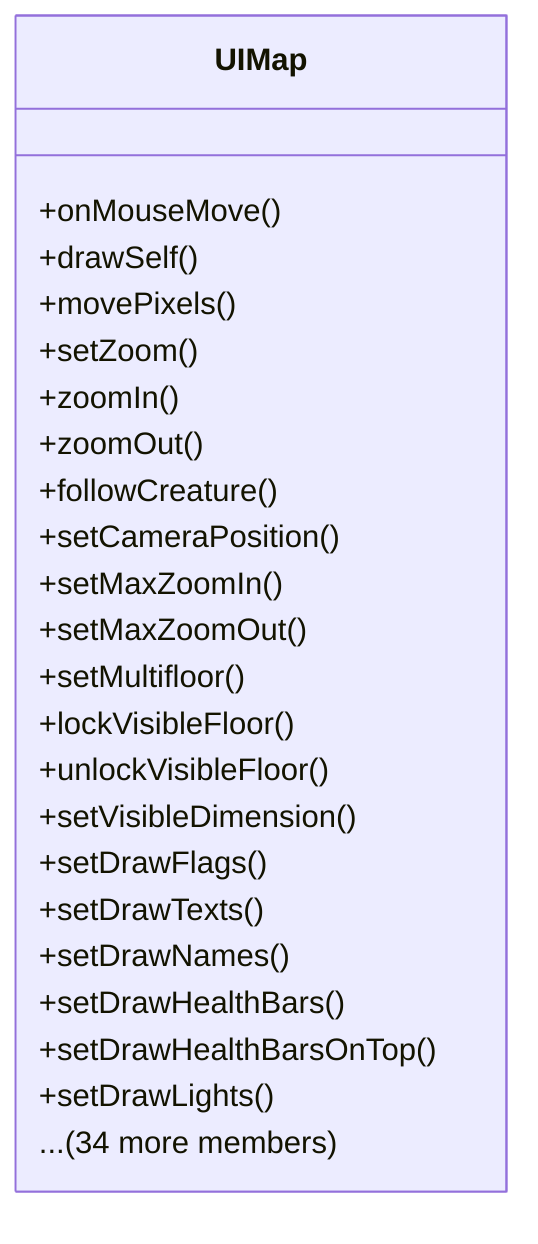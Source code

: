 classDiagram
    class UIMap {
        +onMouseMove()
        +drawSelf()
        +movePixels()
        +setZoom()
        +zoomIn()
        +zoomOut()
        +followCreature()
        +setCameraPosition()
        +setMaxZoomIn()
        +setMaxZoomOut()
        +setMultifloor()
        +lockVisibleFloor()
        +unlockVisibleFloor()
        +setVisibleDimension()
        +setDrawFlags()
        +setDrawTexts()
        +setDrawNames()
        +setDrawHealthBars()
        +setDrawHealthBarsOnTop()
        +setDrawLights()
        ... (34 more members)
    }